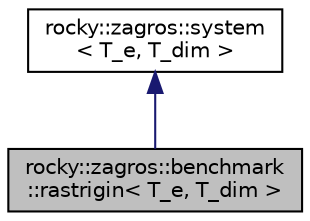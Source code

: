 digraph "rocky::zagros::benchmark::rastrigin&lt; T_e, T_dim &gt;"
{
 // LATEX_PDF_SIZE
  edge [fontname="Helvetica",fontsize="10",labelfontname="Helvetica",labelfontsize="10"];
  node [fontname="Helvetica",fontsize="10",shape=record];
  Node1 [label="rocky::zagros::benchmark\l::rastrigin\< T_e, T_dim \>",height=0.2,width=0.4,color="black", fillcolor="grey75", style="filled", fontcolor="black",tooltip="Rastrigin function."];
  Node2 -> Node1 [dir="back",color="midnightblue",fontsize="10",style="solid",fontname="Helvetica"];
  Node2 [label="rocky::zagros::system\l\< T_e, T_dim \>",height=0.2,width=0.4,color="black", fillcolor="white", style="filled",URL="$classrocky_1_1zagros_1_1system.html",tooltip=" "];
}
